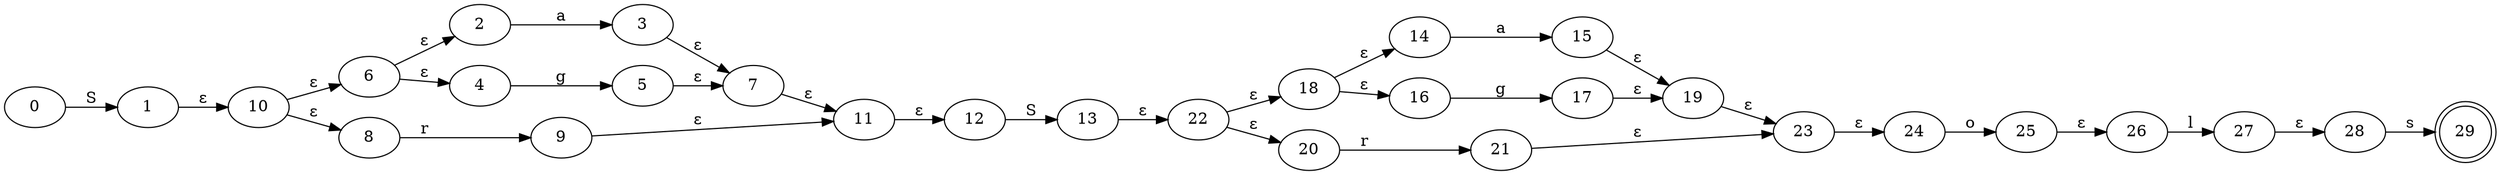 digraph {
	rankdir=LR;

	29 [shape=doublecircle]

	0->1 [label= "S"];
	2->3 [label= "a"];
	4->5 [label= "g"];
	6->2 [label= "ε"];
	6->4 [label= "ε"];
	3->7 [label= "ε"];
	5->7 [label= "ε"];
	8->9 [label= "r"];
	10->6 [label= "ε"];
	10->8 [label= "ε"];
	7->11 [label= "ε"];
	9->11 [label= "ε"];
	1->10 [label= "ε"];
	12->13 [label= "S"];
	11->12 [label= "ε"];
	14->15 [label= "a"];
	16->17 [label= "g"];
	18->14 [label= "ε"];
	18->16 [label= "ε"];
	15->19 [label= "ε"];
	17->19 [label= "ε"];
	20->21 [label= "r"];
	22->18 [label= "ε"];
	22->20 [label= "ε"];
	19->23 [label= "ε"];
	21->23 [label= "ε"];
	13->22 [label= "ε"];
	24->25 [label= "o"];
	23->24 [label= "ε"];
	26->27 [label= "l"];
	25->26 [label= "ε"];
	28->29 [label= "s"];
	27->28 [label= "ε"];
}
